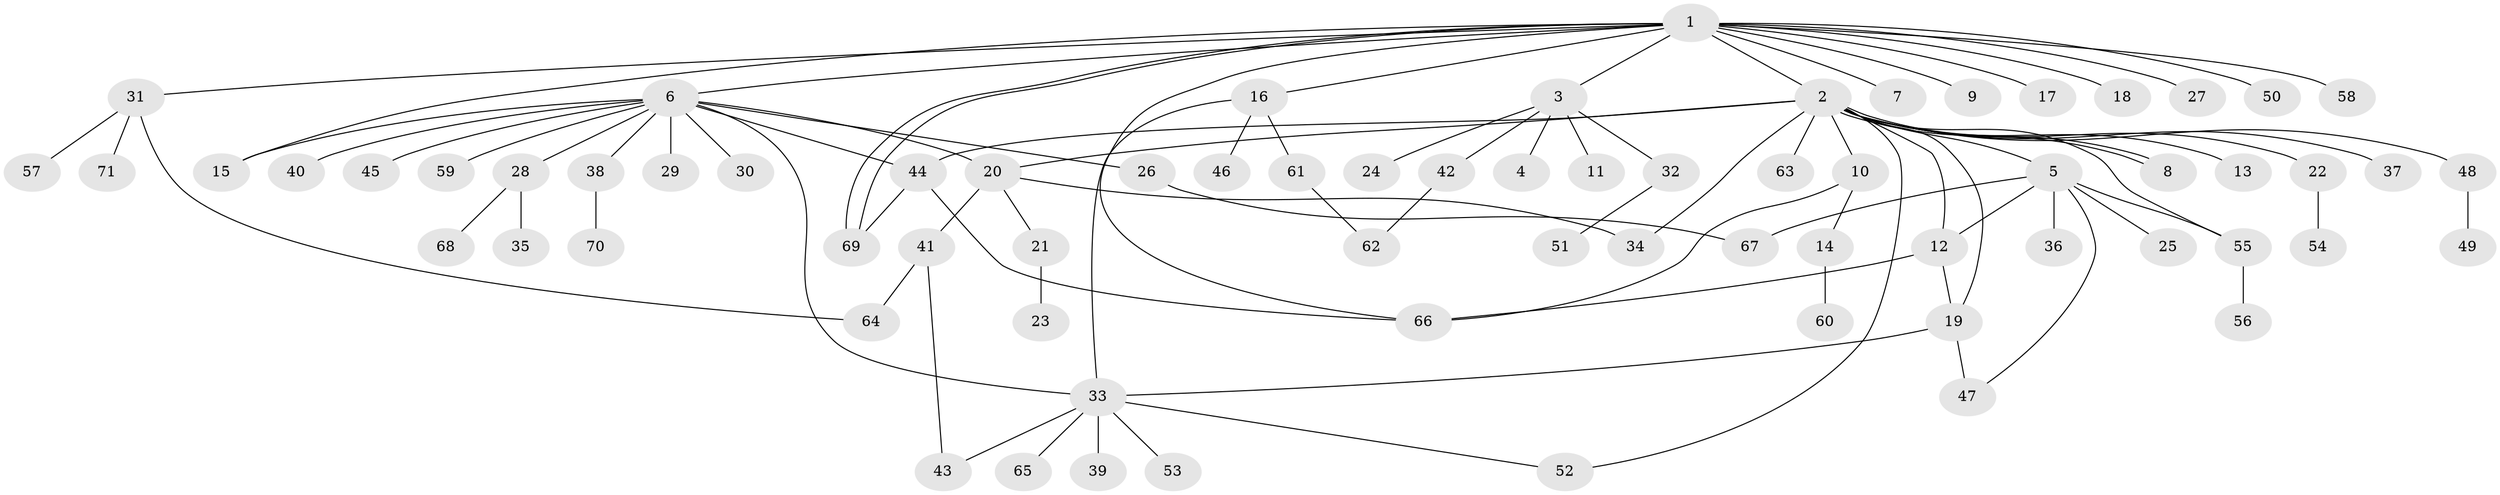 // Generated by graph-tools (version 1.1) at 2025/49/03/09/25 03:49:52]
// undirected, 71 vertices, 91 edges
graph export_dot {
graph [start="1"]
  node [color=gray90,style=filled];
  1;
  2;
  3;
  4;
  5;
  6;
  7;
  8;
  9;
  10;
  11;
  12;
  13;
  14;
  15;
  16;
  17;
  18;
  19;
  20;
  21;
  22;
  23;
  24;
  25;
  26;
  27;
  28;
  29;
  30;
  31;
  32;
  33;
  34;
  35;
  36;
  37;
  38;
  39;
  40;
  41;
  42;
  43;
  44;
  45;
  46;
  47;
  48;
  49;
  50;
  51;
  52;
  53;
  54;
  55;
  56;
  57;
  58;
  59;
  60;
  61;
  62;
  63;
  64;
  65;
  66;
  67;
  68;
  69;
  70;
  71;
  1 -- 2;
  1 -- 3;
  1 -- 6;
  1 -- 7;
  1 -- 9;
  1 -- 15;
  1 -- 16;
  1 -- 17;
  1 -- 18;
  1 -- 27;
  1 -- 31;
  1 -- 50;
  1 -- 58;
  1 -- 66;
  1 -- 69;
  1 -- 69;
  2 -- 5;
  2 -- 8;
  2 -- 8;
  2 -- 10;
  2 -- 12;
  2 -- 13;
  2 -- 19;
  2 -- 20;
  2 -- 22;
  2 -- 34;
  2 -- 37;
  2 -- 44;
  2 -- 48;
  2 -- 52;
  2 -- 55;
  2 -- 63;
  3 -- 4;
  3 -- 11;
  3 -- 24;
  3 -- 32;
  3 -- 42;
  5 -- 12;
  5 -- 25;
  5 -- 36;
  5 -- 47;
  5 -- 55;
  5 -- 67;
  6 -- 15;
  6 -- 20;
  6 -- 26;
  6 -- 28;
  6 -- 29;
  6 -- 30;
  6 -- 33;
  6 -- 38;
  6 -- 40;
  6 -- 44;
  6 -- 45;
  6 -- 59;
  10 -- 14;
  10 -- 66;
  12 -- 19;
  12 -- 66;
  14 -- 60;
  16 -- 33;
  16 -- 46;
  16 -- 61;
  19 -- 33;
  19 -- 47;
  20 -- 21;
  20 -- 34;
  20 -- 41;
  21 -- 23;
  22 -- 54;
  26 -- 67;
  28 -- 35;
  28 -- 68;
  31 -- 57;
  31 -- 64;
  31 -- 71;
  32 -- 51;
  33 -- 39;
  33 -- 43;
  33 -- 52;
  33 -- 53;
  33 -- 65;
  38 -- 70;
  41 -- 43;
  41 -- 64;
  42 -- 62;
  44 -- 66;
  44 -- 69;
  48 -- 49;
  55 -- 56;
  61 -- 62;
}
